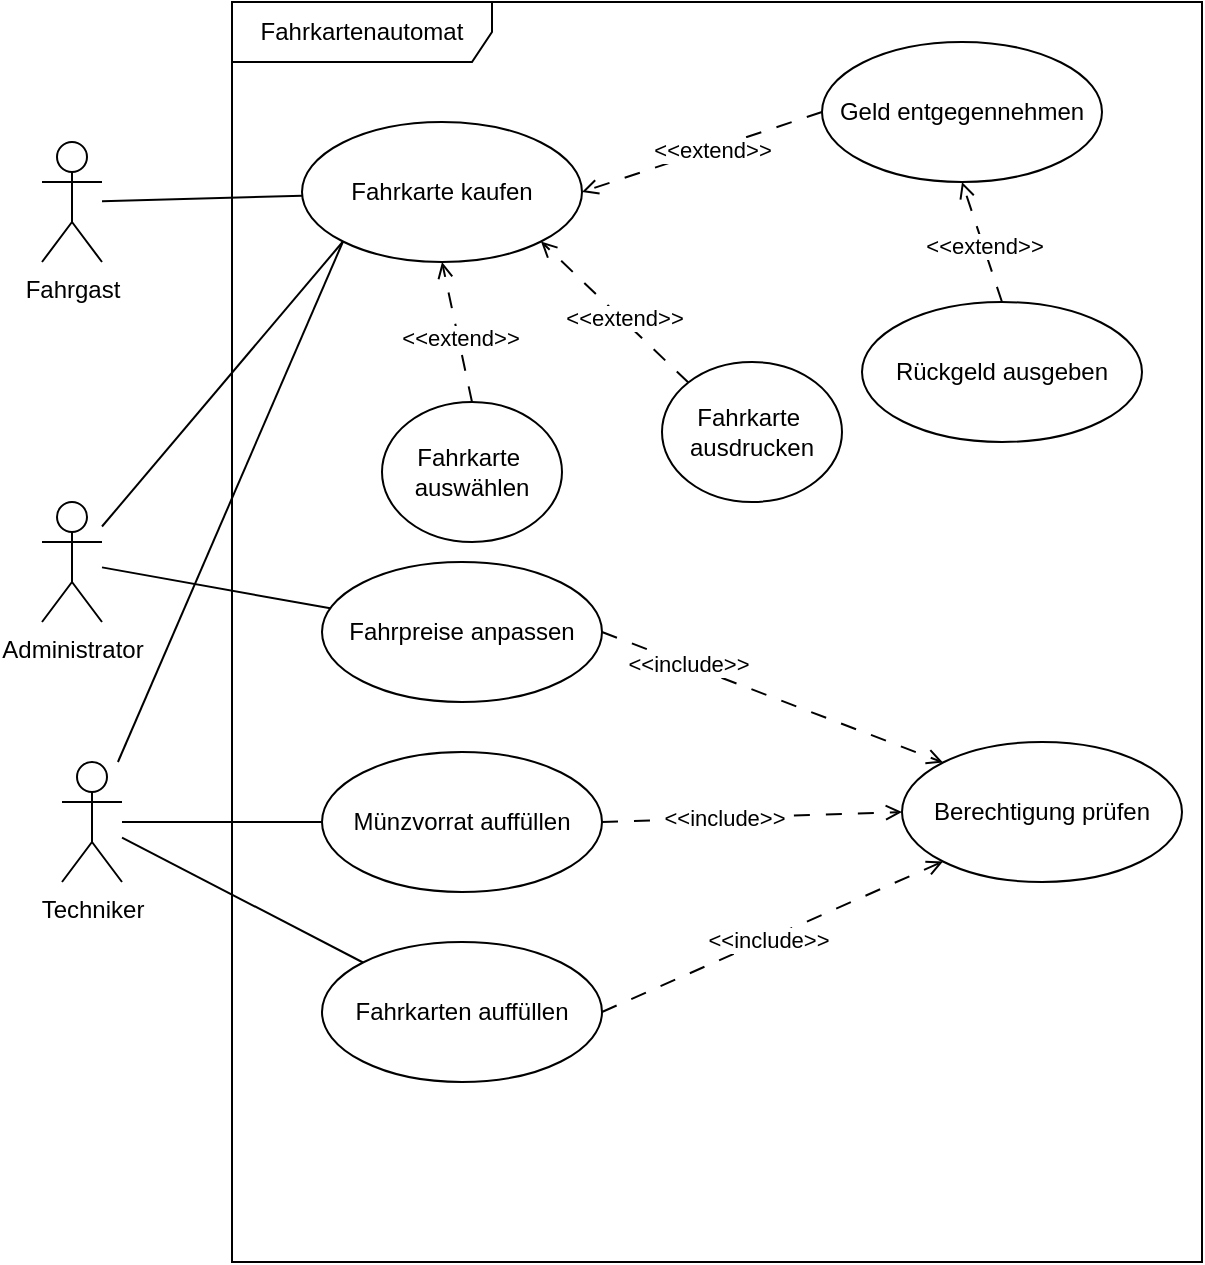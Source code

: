 <mxfile version="24.7.8">
  <diagram name="Page-1" id="W5OuGuvFtosgOTiIfGMI">
    <mxGraphModel dx="1770" dy="1260" grid="1" gridSize="10" guides="1" tooltips="1" connect="1" arrows="1" fold="1" page="1" pageScale="1" pageWidth="850" pageHeight="1100" math="0" shadow="0">
      <root>
        <mxCell id="0" />
        <mxCell id="1" parent="0" />
        <mxCell id="xzetMSaucZuoYifo4LdO-6" style="rounded=0;orthogonalLoop=1;jettySize=auto;html=1;endArrow=none;endFill=0;" parent="1" source="xzetMSaucZuoYifo4LdO-1" target="xzetMSaucZuoYifo4LdO-5" edge="1">
          <mxGeometry relative="1" as="geometry" />
        </mxCell>
        <mxCell id="xzetMSaucZuoYifo4LdO-1" value="Fahrgast" style="shape=umlActor;verticalLabelPosition=bottom;verticalAlign=top;html=1;" parent="1" vertex="1">
          <mxGeometry x="180" y="210" width="30" height="60" as="geometry" />
        </mxCell>
        <mxCell id="xzetMSaucZuoYifo4LdO-17" style="rounded=0;orthogonalLoop=1;jettySize=auto;html=1;entryX=0;entryY=1;entryDx=0;entryDy=0;endArrow=none;endFill=0;" parent="1" source="xzetMSaucZuoYifo4LdO-2" target="xzetMSaucZuoYifo4LdO-5" edge="1">
          <mxGeometry relative="1" as="geometry" />
        </mxCell>
        <mxCell id="xzetMSaucZuoYifo4LdO-19" style="rounded=0;orthogonalLoop=1;jettySize=auto;html=1;endArrow=none;endFill=0;" parent="1" source="xzetMSaucZuoYifo4LdO-2" target="xzetMSaucZuoYifo4LdO-14" edge="1">
          <mxGeometry relative="1" as="geometry" />
        </mxCell>
        <mxCell id="xzetMSaucZuoYifo4LdO-2" value="Administrator" style="shape=umlActor;verticalLabelPosition=bottom;verticalAlign=top;html=1;" parent="1" vertex="1">
          <mxGeometry x="180" y="390" width="30" height="60" as="geometry" />
        </mxCell>
        <mxCell id="xzetMSaucZuoYifo4LdO-18" style="rounded=0;orthogonalLoop=1;jettySize=auto;html=1;entryX=0;entryY=1;entryDx=0;entryDy=0;endArrow=none;endFill=0;" parent="1" source="xzetMSaucZuoYifo4LdO-3" target="xzetMSaucZuoYifo4LdO-5" edge="1">
          <mxGeometry relative="1" as="geometry">
            <mxPoint x="340" y="290" as="targetPoint" />
          </mxGeometry>
        </mxCell>
        <mxCell id="xzetMSaucZuoYifo4LdO-20" style="rounded=0;orthogonalLoop=1;jettySize=auto;html=1;entryX=0;entryY=0.5;entryDx=0;entryDy=0;endArrow=none;endFill=0;" parent="1" source="xzetMSaucZuoYifo4LdO-3" target="xzetMSaucZuoYifo4LdO-15" edge="1">
          <mxGeometry relative="1" as="geometry" />
        </mxCell>
        <mxCell id="xzetMSaucZuoYifo4LdO-21" style="rounded=0;orthogonalLoop=1;jettySize=auto;html=1;entryX=0;entryY=0;entryDx=0;entryDy=0;endArrow=none;endFill=0;" parent="1" source="xzetMSaucZuoYifo4LdO-3" target="xzetMSaucZuoYifo4LdO-16" edge="1">
          <mxGeometry relative="1" as="geometry" />
        </mxCell>
        <mxCell id="xzetMSaucZuoYifo4LdO-3" value="Techniker&lt;div&gt;&lt;br&gt;&lt;/div&gt;" style="shape=umlActor;verticalLabelPosition=bottom;verticalAlign=top;html=1;" parent="1" vertex="1">
          <mxGeometry x="190" y="520" width="30" height="60" as="geometry" />
        </mxCell>
        <mxCell id="xzetMSaucZuoYifo4LdO-4" value="Fahrkartenautomat" style="shape=umlFrame;whiteSpace=wrap;html=1;pointerEvents=0;width=130;height=30;" parent="1" vertex="1">
          <mxGeometry x="275" y="140" width="485" height="630" as="geometry" />
        </mxCell>
        <mxCell id="xzetMSaucZuoYifo4LdO-5" value="Fahrkarte kaufen" style="ellipse;whiteSpace=wrap;html=1;" parent="1" vertex="1">
          <mxGeometry x="310" y="200" width="140" height="70" as="geometry" />
        </mxCell>
        <mxCell id="xzetMSaucZuoYifo4LdO-24" style="rounded=0;orthogonalLoop=1;jettySize=auto;html=1;exitX=0;exitY=0.5;exitDx=0;exitDy=0;entryX=1;entryY=0.5;entryDx=0;entryDy=0;endArrow=open;endFill=0;dashed=1;dashPattern=8 8;" parent="1" source="xzetMSaucZuoYifo4LdO-7" target="xzetMSaucZuoYifo4LdO-5" edge="1">
          <mxGeometry relative="1" as="geometry" />
        </mxCell>
        <mxCell id="xzetMSaucZuoYifo4LdO-33" value="&amp;lt;&amp;lt;extend&amp;gt;&amp;gt;" style="edgeLabel;html=1;align=center;verticalAlign=middle;resizable=0;points=[];" parent="xzetMSaucZuoYifo4LdO-24" vertex="1" connectable="0">
          <mxGeometry x="-0.085" relative="1" as="geometry">
            <mxPoint as="offset" />
          </mxGeometry>
        </mxCell>
        <mxCell id="xzetMSaucZuoYifo4LdO-7" value="Geld entgegennehmen" style="ellipse;whiteSpace=wrap;html=1;" parent="1" vertex="1">
          <mxGeometry x="570" y="160" width="140" height="70" as="geometry" />
        </mxCell>
        <mxCell id="xzetMSaucZuoYifo4LdO-23" style="rounded=0;orthogonalLoop=1;jettySize=auto;html=1;exitX=0.5;exitY=0;exitDx=0;exitDy=0;entryX=0.5;entryY=1;entryDx=0;entryDy=0;endArrow=open;endFill=0;dashed=1;dashPattern=8 8;" parent="1" source="xzetMSaucZuoYifo4LdO-8" target="xzetMSaucZuoYifo4LdO-7" edge="1">
          <mxGeometry relative="1" as="geometry" />
        </mxCell>
        <mxCell id="xzetMSaucZuoYifo4LdO-34" value="&amp;lt;&amp;lt;extend&amp;gt;&amp;gt;" style="edgeLabel;html=1;align=center;verticalAlign=middle;resizable=0;points=[];" parent="xzetMSaucZuoYifo4LdO-23" vertex="1" connectable="0">
          <mxGeometry x="-0.067" relative="1" as="geometry">
            <mxPoint as="offset" />
          </mxGeometry>
        </mxCell>
        <mxCell id="xzetMSaucZuoYifo4LdO-8" value="Rückgeld ausgeben" style="ellipse;whiteSpace=wrap;html=1;" parent="1" vertex="1">
          <mxGeometry x="590" y="290" width="140" height="70" as="geometry" />
        </mxCell>
        <mxCell id="xzetMSaucZuoYifo4LdO-11" style="rounded=0;orthogonalLoop=1;jettySize=auto;html=1;exitX=0;exitY=0;exitDx=0;exitDy=0;entryX=1;entryY=1;entryDx=0;entryDy=0;endArrow=open;endFill=0;dashed=1;dashPattern=8 8;" parent="1" source="xzetMSaucZuoYifo4LdO-9" target="xzetMSaucZuoYifo4LdO-5" edge="1">
          <mxGeometry relative="1" as="geometry" />
        </mxCell>
        <mxCell id="xzetMSaucZuoYifo4LdO-32" value="&amp;lt;&amp;lt;extend&amp;gt;&amp;gt;" style="edgeLabel;html=1;align=center;verticalAlign=middle;resizable=0;points=[];" parent="xzetMSaucZuoYifo4LdO-11" vertex="1" connectable="0">
          <mxGeometry x="-0.112" relative="1" as="geometry">
            <mxPoint y="-1" as="offset" />
          </mxGeometry>
        </mxCell>
        <mxCell id="xzetMSaucZuoYifo4LdO-9" value="Fahrkarte&amp;nbsp;&lt;div&gt;ausdrucken&lt;/div&gt;" style="ellipse;whiteSpace=wrap;html=1;" parent="1" vertex="1">
          <mxGeometry x="490" y="320" width="90" height="70" as="geometry" />
        </mxCell>
        <mxCell id="xzetMSaucZuoYifo4LdO-26" style="rounded=0;orthogonalLoop=1;jettySize=auto;html=1;exitX=1;exitY=0.5;exitDx=0;exitDy=0;entryX=0;entryY=0;entryDx=0;entryDy=0;dashed=1;dashPattern=8 8;endArrow=open;endFill=0;" parent="1" source="xzetMSaucZuoYifo4LdO-14" target="xzetMSaucZuoYifo4LdO-22" edge="1">
          <mxGeometry relative="1" as="geometry" />
        </mxCell>
        <mxCell id="xzetMSaucZuoYifo4LdO-29" value="&amp;lt;&amp;lt;include&amp;gt;&amp;gt;" style="edgeLabel;html=1;align=center;verticalAlign=middle;resizable=0;points=[];" parent="xzetMSaucZuoYifo4LdO-26" vertex="1" connectable="0">
          <mxGeometry x="-0.499" y="1" relative="1" as="geometry">
            <mxPoint as="offset" />
          </mxGeometry>
        </mxCell>
        <mxCell id="xzetMSaucZuoYifo4LdO-14" value="Fahrpreise anpassen" style="ellipse;whiteSpace=wrap;html=1;" parent="1" vertex="1">
          <mxGeometry x="320" y="420" width="140" height="70" as="geometry" />
        </mxCell>
        <mxCell id="xzetMSaucZuoYifo4LdO-27" style="rounded=0;orthogonalLoop=1;jettySize=auto;html=1;exitX=1;exitY=0.5;exitDx=0;exitDy=0;entryX=0;entryY=0.5;entryDx=0;entryDy=0;dashed=1;dashPattern=8 8;endArrow=open;endFill=0;" parent="1" source="xzetMSaucZuoYifo4LdO-15" target="xzetMSaucZuoYifo4LdO-22" edge="1">
          <mxGeometry relative="1" as="geometry">
            <mxPoint x="610" y="549.947" as="targetPoint" />
          </mxGeometry>
        </mxCell>
        <mxCell id="xzetMSaucZuoYifo4LdO-30" value="&amp;lt;&amp;lt;include&amp;gt;&amp;gt;" style="edgeLabel;html=1;align=center;verticalAlign=middle;resizable=0;points=[];" parent="xzetMSaucZuoYifo4LdO-27" vertex="1" connectable="0">
          <mxGeometry x="-0.195" relative="1" as="geometry">
            <mxPoint as="offset" />
          </mxGeometry>
        </mxCell>
        <mxCell id="xzetMSaucZuoYifo4LdO-15" value="Münzvorrat auffüllen" style="ellipse;whiteSpace=wrap;html=1;" parent="1" vertex="1">
          <mxGeometry x="320" y="515" width="140" height="70" as="geometry" />
        </mxCell>
        <mxCell id="xzetMSaucZuoYifo4LdO-28" style="rounded=0;orthogonalLoop=1;jettySize=auto;html=1;exitX=1;exitY=0.5;exitDx=0;exitDy=0;entryX=0;entryY=1;entryDx=0;entryDy=0;dashed=1;dashPattern=8 8;endArrow=open;endFill=0;" parent="1" source="xzetMSaucZuoYifo4LdO-16" target="xzetMSaucZuoYifo4LdO-22" edge="1">
          <mxGeometry relative="1" as="geometry">
            <mxPoint x="610" y="540" as="targetPoint" />
          </mxGeometry>
        </mxCell>
        <mxCell id="xzetMSaucZuoYifo4LdO-31" value="&amp;lt;&amp;lt;include&amp;gt;&amp;gt;" style="edgeLabel;html=1;align=center;verticalAlign=middle;resizable=0;points=[];" parent="xzetMSaucZuoYifo4LdO-28" vertex="1" connectable="0">
          <mxGeometry x="-0.033" relative="1" as="geometry">
            <mxPoint as="offset" />
          </mxGeometry>
        </mxCell>
        <mxCell id="xzetMSaucZuoYifo4LdO-16" value="Fahrkarten auffüllen" style="ellipse;whiteSpace=wrap;html=1;" parent="1" vertex="1">
          <mxGeometry x="320" y="610" width="140" height="70" as="geometry" />
        </mxCell>
        <mxCell id="xzetMSaucZuoYifo4LdO-22" value="Berechtigung prüfen" style="ellipse;whiteSpace=wrap;html=1;" parent="1" vertex="1">
          <mxGeometry x="610" y="510" width="140" height="70" as="geometry" />
        </mxCell>
        <mxCell id="xzetMSaucZuoYifo4LdO-35" value="Fahrkarte&amp;nbsp;&lt;div&gt;auswählen&lt;/div&gt;" style="ellipse;whiteSpace=wrap;html=1;" parent="1" vertex="1">
          <mxGeometry x="350" y="340" width="90" height="70" as="geometry" />
        </mxCell>
        <mxCell id="xzetMSaucZuoYifo4LdO-36" style="rounded=0;orthogonalLoop=1;jettySize=auto;html=1;exitX=0.5;exitY=0;exitDx=0;exitDy=0;entryX=0.5;entryY=1;entryDx=0;entryDy=0;endArrow=open;endFill=0;dashed=1;dashPattern=8 8;" parent="1" source="xzetMSaucZuoYifo4LdO-35" target="xzetMSaucZuoYifo4LdO-5" edge="1">
          <mxGeometry relative="1" as="geometry">
            <mxPoint x="457" y="350" as="sourcePoint" />
            <mxPoint x="394" y="300" as="targetPoint" />
          </mxGeometry>
        </mxCell>
        <mxCell id="xzetMSaucZuoYifo4LdO-37" value="&amp;lt;&amp;lt;extend&amp;gt;&amp;gt;" style="edgeLabel;html=1;align=center;verticalAlign=middle;resizable=0;points=[];" parent="xzetMSaucZuoYifo4LdO-36" vertex="1" connectable="0">
          <mxGeometry x="-0.112" relative="1" as="geometry">
            <mxPoint y="-1" as="offset" />
          </mxGeometry>
        </mxCell>
      </root>
    </mxGraphModel>
  </diagram>
</mxfile>
